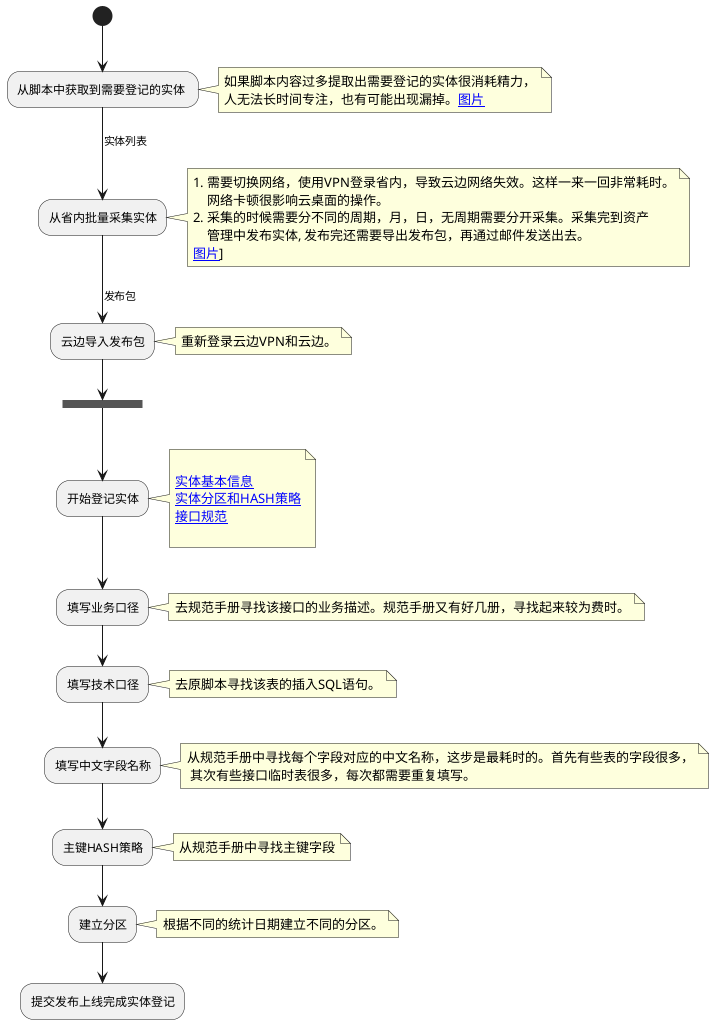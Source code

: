@startuml
(*)--> "从脚本中获取到需要登记的实体 "
note right
如果脚本内容过多提取出需要登记的实体很消耗精力，
人无法长时间专注，也有可能出现漏掉。[[http://localhost:8081/@fs/D:\workplace\code\opensource\qifan-blog-vuepress2\docs\knowledge\newland\img.png 图片]]
end note
-->[实体列表] 从省内批量采集实体
note right
1. 需要切换网络，使用VPN登录省内，导致云边网络失效。这样一来一回非常耗时。
    网络卡顿很影响云桌面的操作。
2. 采集的时候需要分不同的周期，月，日，无周期需要分开采集。采集完到资产
    管理中发布实体, 发布完还需要导出发布包，再通过邮件发送出去。
[[http://localhost:8081/@fs/D:\workplace\code\opensource\qifan-blog-vuepress2\docs\knowledge\newland\img_2.png 图片]]]
end note
--> [发布包]云边导入发布包
note right: 重新登录云边VPN和云边。
--> === s1 ===
--> 开始登记实体
note right

[[http://localhost:8081/@fs/D:\workplace\code\opensource\qifan-blog-vuepress2\docs\knowledge\newland\img_4.png 实体基本信息]]
[[http://localhost:8081/@fs/D:\workplace\code\opensource\qifan-blog-vuepress2\docs\knowledge\newland\img_5.png 实体分区和HASH策略]]
[[http://localhost:8081/@fs/D:\workplace\code\opensource\qifan-blog-vuepress2\docs\knowledge\newland\img_3.png 接口规范]]

end note

--> 填写业务口径
note right: 去规范手册寻找该接口的业务描述。规范手册又有好几册，寻找起来较为费时。
--> 填写技术口径
note right: 去原脚本寻找该表的插入SQL语句。
--> 填写中文字段名称
note right
从规范手册中寻找每个字段对应的中文名称，这步是最耗时的。首先有些表的字段很多，
 其次有些接口临时表很多，每次都需要重复填写。
end note
--> 主键HASH策略
note right: 从规范手册中寻找主键字段
--> 建立分区
note right: 根据不同的统计日期建立不同的分区。
--> 提交发布上线完成实体登记

@enduml


